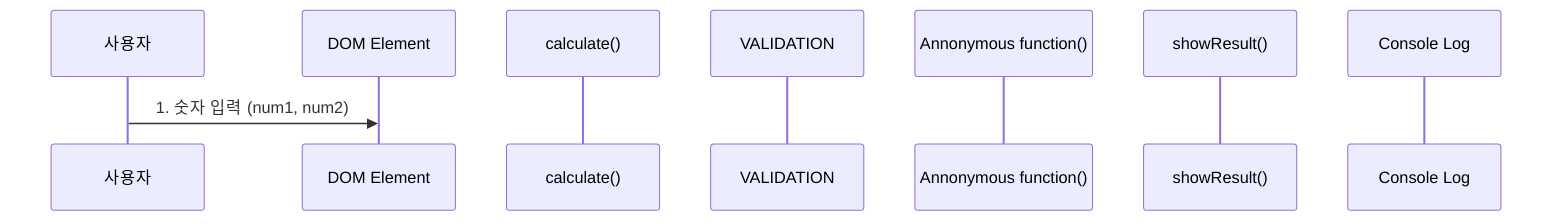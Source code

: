 sequenceDiagram
  participant User as 사용자
  participant Dom as DOM Element
  participant calculate()
  participant Val as VALIDATION
  participant MATH as Annonymous function()
  participant UI as showResult()
  participant Console as Console Log
  


    
  User->> Dom: 1. 숫자 입력 (num1, num2)